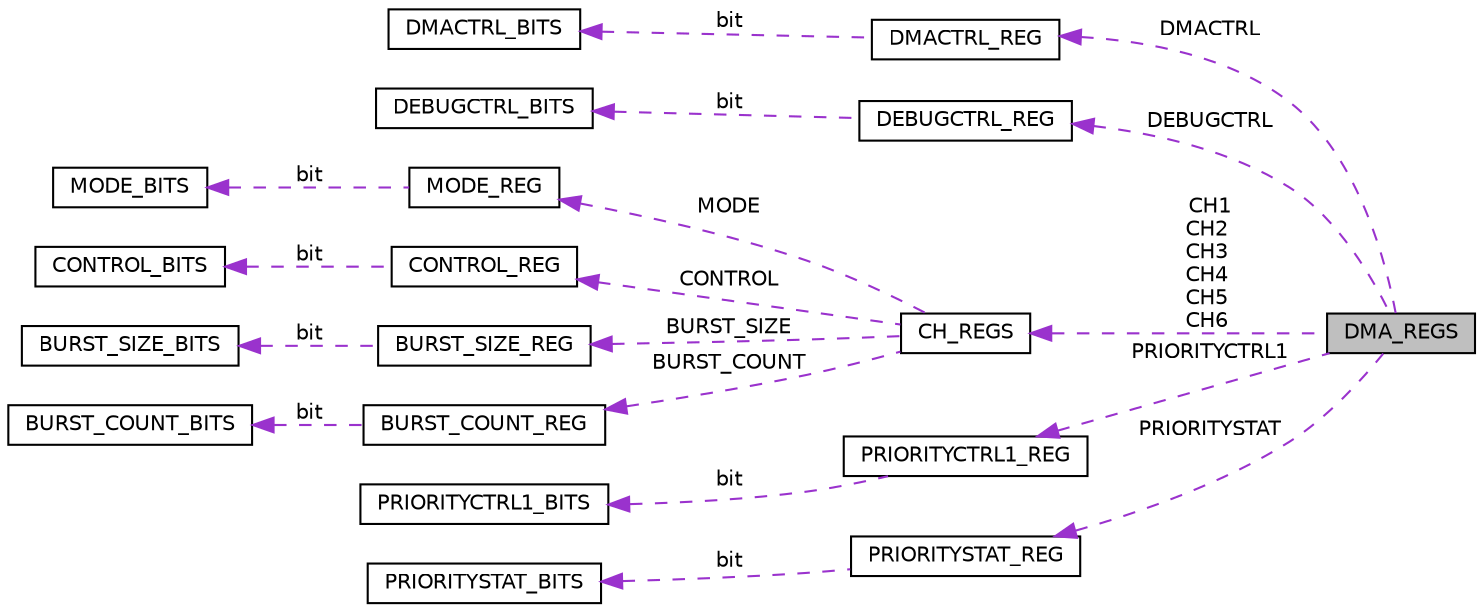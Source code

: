 digraph "DMA_REGS"
{
  edge [fontname="Helvetica",fontsize="10",labelfontname="Helvetica",labelfontsize="10"];
  node [fontname="Helvetica",fontsize="10",shape=record];
  rankdir="LR";
  Node1 [label="DMA_REGS",height=0.2,width=0.4,color="black", fillcolor="grey75", style="filled", fontcolor="black"];
  Node2 -> Node1 [dir="back",color="darkorchid3",fontsize="10",style="dashed",label=" DMACTRL" ,fontname="Helvetica"];
  Node2 [label="DMACTRL_REG",height=0.2,width=0.4,color="black", fillcolor="white", style="filled",URL="$union_d_m_a_c_t_r_l___r_e_g.html"];
  Node3 -> Node2 [dir="back",color="darkorchid3",fontsize="10",style="dashed",label=" bit" ,fontname="Helvetica"];
  Node3 [label="DMACTRL_BITS",height=0.2,width=0.4,color="black", fillcolor="white", style="filled",URL="$struct_d_m_a_c_t_r_l___b_i_t_s.html"];
  Node4 -> Node1 [dir="back",color="darkorchid3",fontsize="10",style="dashed",label=" DEBUGCTRL" ,fontname="Helvetica"];
  Node4 [label="DEBUGCTRL_REG",height=0.2,width=0.4,color="black", fillcolor="white", style="filled",URL="$union_d_e_b_u_g_c_t_r_l___r_e_g.html"];
  Node5 -> Node4 [dir="back",color="darkorchid3",fontsize="10",style="dashed",label=" bit" ,fontname="Helvetica"];
  Node5 [label="DEBUGCTRL_BITS",height=0.2,width=0.4,color="black", fillcolor="white", style="filled",URL="$struct_d_e_b_u_g_c_t_r_l___b_i_t_s.html"];
  Node6 -> Node1 [dir="back",color="darkorchid3",fontsize="10",style="dashed",label=" CH1\nCH2\nCH3\nCH4\nCH5\nCH6" ,fontname="Helvetica"];
  Node6 [label="CH_REGS",height=0.2,width=0.4,color="black", fillcolor="white", style="filled",URL="$struct_c_h___r_e_g_s.html"];
  Node7 -> Node6 [dir="back",color="darkorchid3",fontsize="10",style="dashed",label=" MODE" ,fontname="Helvetica"];
  Node7 [label="MODE_REG",height=0.2,width=0.4,color="black", fillcolor="white", style="filled",URL="$union_m_o_d_e___r_e_g.html"];
  Node8 -> Node7 [dir="back",color="darkorchid3",fontsize="10",style="dashed",label=" bit" ,fontname="Helvetica"];
  Node8 [label="MODE_BITS",height=0.2,width=0.4,color="black", fillcolor="white", style="filled",URL="$struct_m_o_d_e___b_i_t_s.html"];
  Node9 -> Node6 [dir="back",color="darkorchid3",fontsize="10",style="dashed",label=" CONTROL" ,fontname="Helvetica"];
  Node9 [label="CONTROL_REG",height=0.2,width=0.4,color="black", fillcolor="white", style="filled",URL="$union_c_o_n_t_r_o_l___r_e_g.html"];
  Node10 -> Node9 [dir="back",color="darkorchid3",fontsize="10",style="dashed",label=" bit" ,fontname="Helvetica"];
  Node10 [label="CONTROL_BITS",height=0.2,width=0.4,color="black", fillcolor="white", style="filled",URL="$struct_c_o_n_t_r_o_l___b_i_t_s.html"];
  Node11 -> Node6 [dir="back",color="darkorchid3",fontsize="10",style="dashed",label=" BURST_SIZE" ,fontname="Helvetica"];
  Node11 [label="BURST_SIZE_REG",height=0.2,width=0.4,color="black", fillcolor="white", style="filled",URL="$union_b_u_r_s_t___s_i_z_e___r_e_g.html"];
  Node12 -> Node11 [dir="back",color="darkorchid3",fontsize="10",style="dashed",label=" bit" ,fontname="Helvetica"];
  Node12 [label="BURST_SIZE_BITS",height=0.2,width=0.4,color="black", fillcolor="white", style="filled",URL="$struct_b_u_r_s_t___s_i_z_e___b_i_t_s.html"];
  Node13 -> Node6 [dir="back",color="darkorchid3",fontsize="10",style="dashed",label=" BURST_COUNT" ,fontname="Helvetica"];
  Node13 [label="BURST_COUNT_REG",height=0.2,width=0.4,color="black", fillcolor="white", style="filled",URL="$union_b_u_r_s_t___c_o_u_n_t___r_e_g.html"];
  Node14 -> Node13 [dir="back",color="darkorchid3",fontsize="10",style="dashed",label=" bit" ,fontname="Helvetica"];
  Node14 [label="BURST_COUNT_BITS",height=0.2,width=0.4,color="black", fillcolor="white", style="filled",URL="$struct_b_u_r_s_t___c_o_u_n_t___b_i_t_s.html"];
  Node15 -> Node1 [dir="back",color="darkorchid3",fontsize="10",style="dashed",label=" PRIORITYCTRL1" ,fontname="Helvetica"];
  Node15 [label="PRIORITYCTRL1_REG",height=0.2,width=0.4,color="black", fillcolor="white", style="filled",URL="$union_p_r_i_o_r_i_t_y_c_t_r_l1___r_e_g.html"];
  Node16 -> Node15 [dir="back",color="darkorchid3",fontsize="10",style="dashed",label=" bit" ,fontname="Helvetica"];
  Node16 [label="PRIORITYCTRL1_BITS",height=0.2,width=0.4,color="black", fillcolor="white", style="filled",URL="$struct_p_r_i_o_r_i_t_y_c_t_r_l1___b_i_t_s.html"];
  Node17 -> Node1 [dir="back",color="darkorchid3",fontsize="10",style="dashed",label=" PRIORITYSTAT" ,fontname="Helvetica"];
  Node17 [label="PRIORITYSTAT_REG",height=0.2,width=0.4,color="black", fillcolor="white", style="filled",URL="$union_p_r_i_o_r_i_t_y_s_t_a_t___r_e_g.html"];
  Node18 -> Node17 [dir="back",color="darkorchid3",fontsize="10",style="dashed",label=" bit" ,fontname="Helvetica"];
  Node18 [label="PRIORITYSTAT_BITS",height=0.2,width=0.4,color="black", fillcolor="white", style="filled",URL="$struct_p_r_i_o_r_i_t_y_s_t_a_t___b_i_t_s.html"];
}

